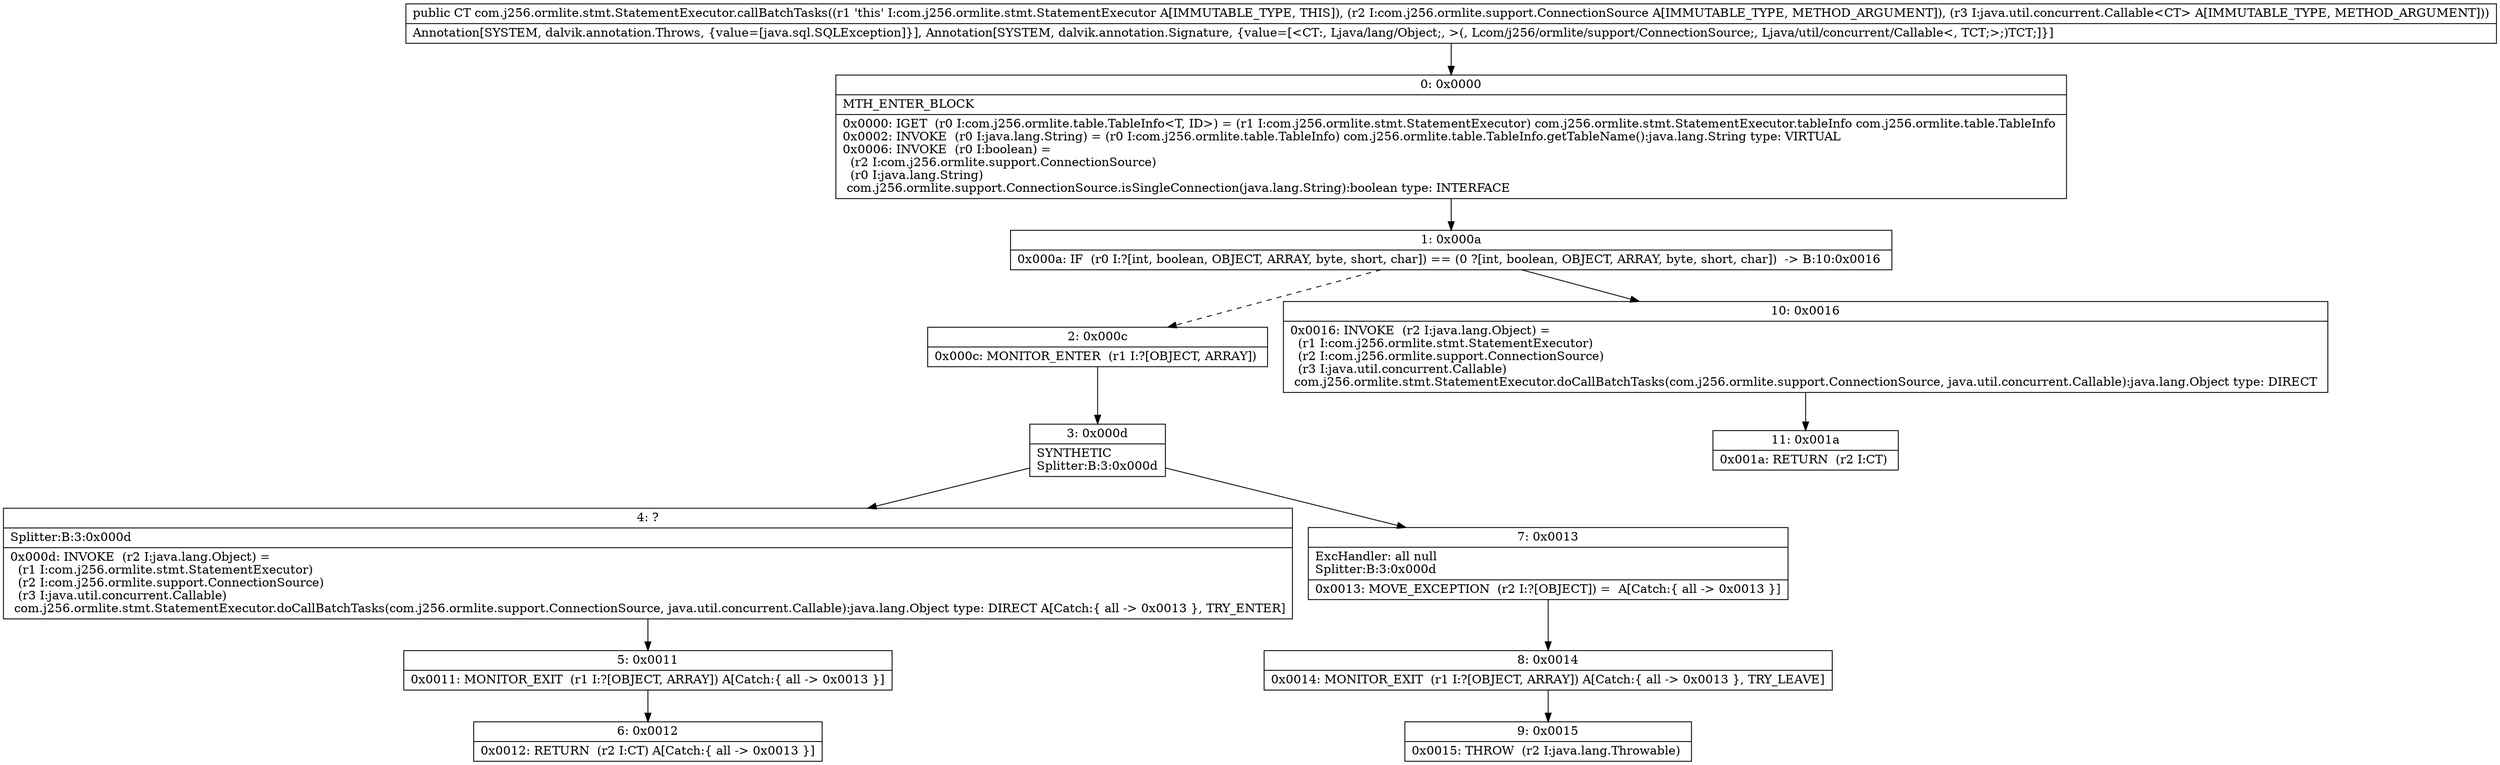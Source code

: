 digraph "CFG forcom.j256.ormlite.stmt.StatementExecutor.callBatchTasks(Lcom\/j256\/ormlite\/support\/ConnectionSource;Ljava\/util\/concurrent\/Callable;)Ljava\/lang\/Object;" {
Node_0 [shape=record,label="{0\:\ 0x0000|MTH_ENTER_BLOCK\l|0x0000: IGET  (r0 I:com.j256.ormlite.table.TableInfo\<T, ID\>) = (r1 I:com.j256.ormlite.stmt.StatementExecutor) com.j256.ormlite.stmt.StatementExecutor.tableInfo com.j256.ormlite.table.TableInfo \l0x0002: INVOKE  (r0 I:java.lang.String) = (r0 I:com.j256.ormlite.table.TableInfo) com.j256.ormlite.table.TableInfo.getTableName():java.lang.String type: VIRTUAL \l0x0006: INVOKE  (r0 I:boolean) = \l  (r2 I:com.j256.ormlite.support.ConnectionSource)\l  (r0 I:java.lang.String)\l com.j256.ormlite.support.ConnectionSource.isSingleConnection(java.lang.String):boolean type: INTERFACE \l}"];
Node_1 [shape=record,label="{1\:\ 0x000a|0x000a: IF  (r0 I:?[int, boolean, OBJECT, ARRAY, byte, short, char]) == (0 ?[int, boolean, OBJECT, ARRAY, byte, short, char])  \-\> B:10:0x0016 \l}"];
Node_2 [shape=record,label="{2\:\ 0x000c|0x000c: MONITOR_ENTER  (r1 I:?[OBJECT, ARRAY]) \l}"];
Node_3 [shape=record,label="{3\:\ 0x000d|SYNTHETIC\lSplitter:B:3:0x000d\l}"];
Node_4 [shape=record,label="{4\:\ ?|Splitter:B:3:0x000d\l|0x000d: INVOKE  (r2 I:java.lang.Object) = \l  (r1 I:com.j256.ormlite.stmt.StatementExecutor)\l  (r2 I:com.j256.ormlite.support.ConnectionSource)\l  (r3 I:java.util.concurrent.Callable)\l com.j256.ormlite.stmt.StatementExecutor.doCallBatchTasks(com.j256.ormlite.support.ConnectionSource, java.util.concurrent.Callable):java.lang.Object type: DIRECT A[Catch:\{ all \-\> 0x0013 \}, TRY_ENTER]\l}"];
Node_5 [shape=record,label="{5\:\ 0x0011|0x0011: MONITOR_EXIT  (r1 I:?[OBJECT, ARRAY]) A[Catch:\{ all \-\> 0x0013 \}]\l}"];
Node_6 [shape=record,label="{6\:\ 0x0012|0x0012: RETURN  (r2 I:CT) A[Catch:\{ all \-\> 0x0013 \}]\l}"];
Node_7 [shape=record,label="{7\:\ 0x0013|ExcHandler: all null\lSplitter:B:3:0x000d\l|0x0013: MOVE_EXCEPTION  (r2 I:?[OBJECT]) =  A[Catch:\{ all \-\> 0x0013 \}]\l}"];
Node_8 [shape=record,label="{8\:\ 0x0014|0x0014: MONITOR_EXIT  (r1 I:?[OBJECT, ARRAY]) A[Catch:\{ all \-\> 0x0013 \}, TRY_LEAVE]\l}"];
Node_9 [shape=record,label="{9\:\ 0x0015|0x0015: THROW  (r2 I:java.lang.Throwable) \l}"];
Node_10 [shape=record,label="{10\:\ 0x0016|0x0016: INVOKE  (r2 I:java.lang.Object) = \l  (r1 I:com.j256.ormlite.stmt.StatementExecutor)\l  (r2 I:com.j256.ormlite.support.ConnectionSource)\l  (r3 I:java.util.concurrent.Callable)\l com.j256.ormlite.stmt.StatementExecutor.doCallBatchTasks(com.j256.ormlite.support.ConnectionSource, java.util.concurrent.Callable):java.lang.Object type: DIRECT \l}"];
Node_11 [shape=record,label="{11\:\ 0x001a|0x001a: RETURN  (r2 I:CT) \l}"];
MethodNode[shape=record,label="{public CT com.j256.ormlite.stmt.StatementExecutor.callBatchTasks((r1 'this' I:com.j256.ormlite.stmt.StatementExecutor A[IMMUTABLE_TYPE, THIS]), (r2 I:com.j256.ormlite.support.ConnectionSource A[IMMUTABLE_TYPE, METHOD_ARGUMENT]), (r3 I:java.util.concurrent.Callable\<CT\> A[IMMUTABLE_TYPE, METHOD_ARGUMENT]))  | Annotation[SYSTEM, dalvik.annotation.Throws, \{value=[java.sql.SQLException]\}], Annotation[SYSTEM, dalvik.annotation.Signature, \{value=[\<CT:, Ljava\/lang\/Object;, \>(, Lcom\/j256\/ormlite\/support\/ConnectionSource;, Ljava\/util\/concurrent\/Callable\<, TCT;\>;)TCT;]\}]\l}"];
MethodNode -> Node_0;
Node_0 -> Node_1;
Node_1 -> Node_2[style=dashed];
Node_1 -> Node_10;
Node_2 -> Node_3;
Node_3 -> Node_4;
Node_3 -> Node_7;
Node_4 -> Node_5;
Node_5 -> Node_6;
Node_7 -> Node_8;
Node_8 -> Node_9;
Node_10 -> Node_11;
}

